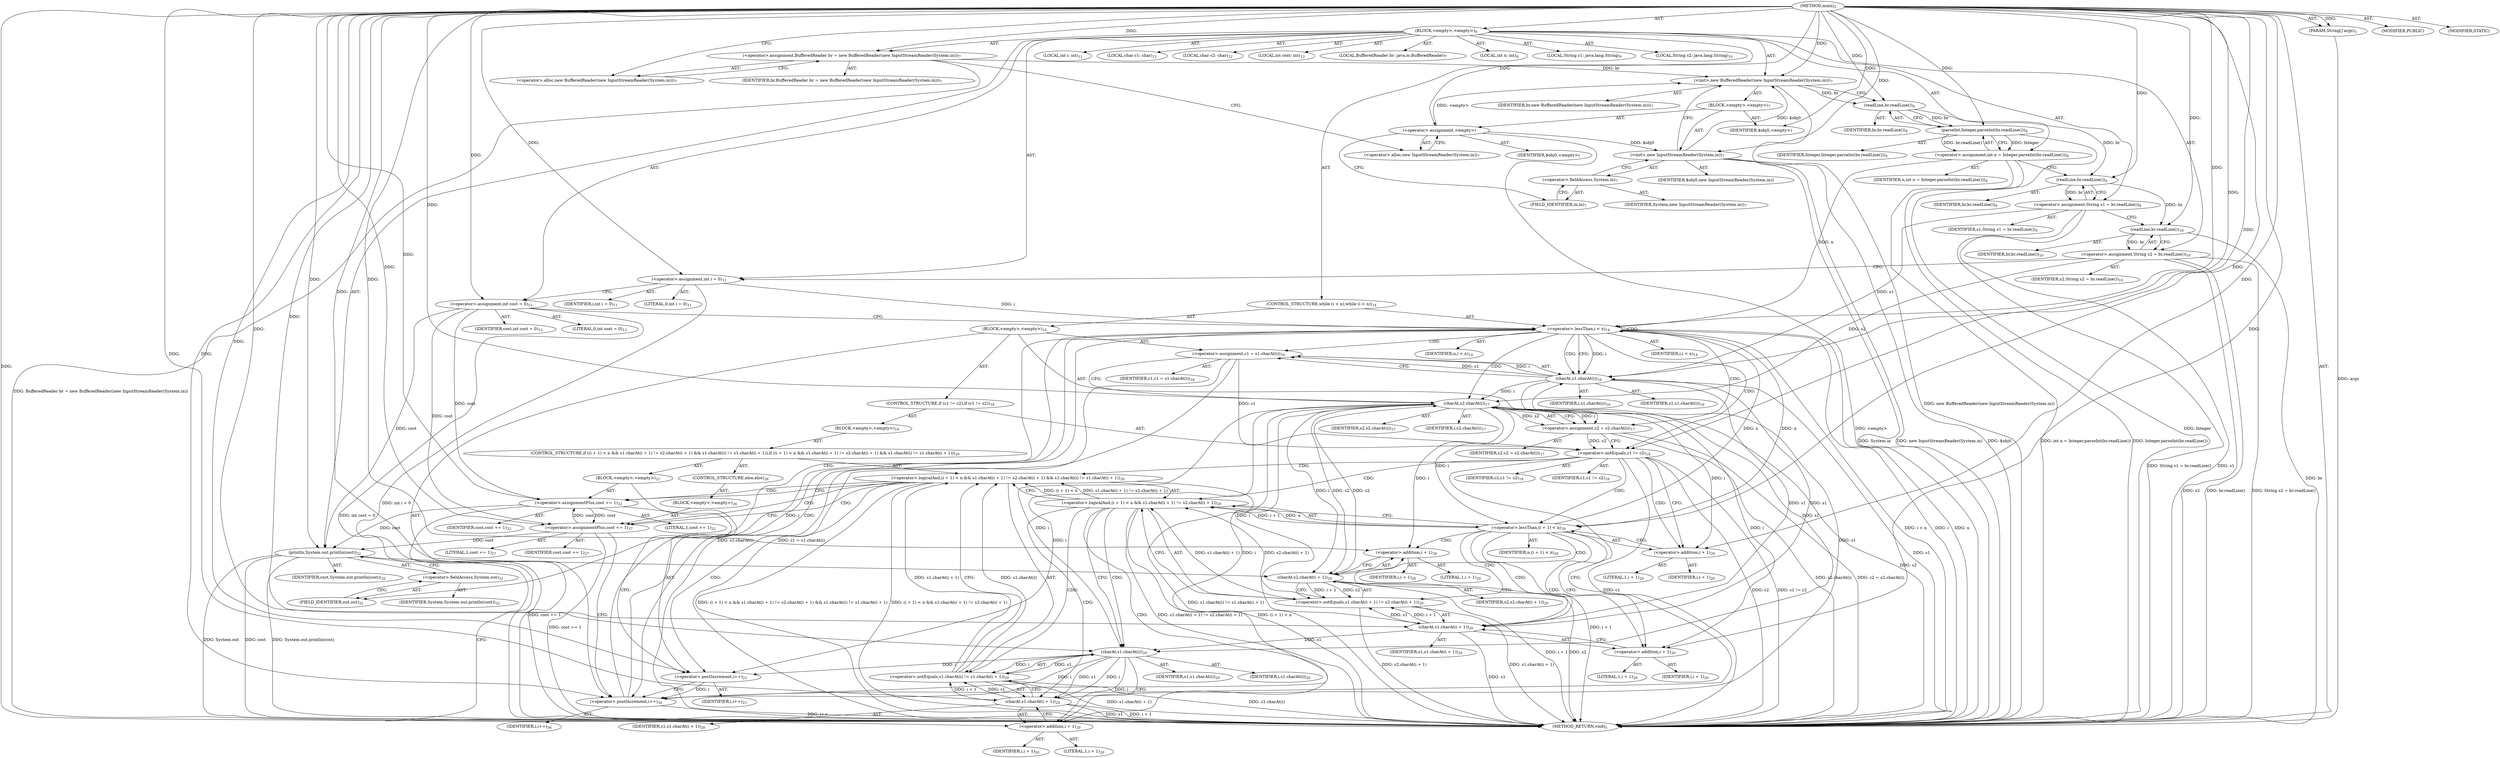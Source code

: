 digraph "main" {  
"19" [label = <(METHOD,main)<SUB>5</SUB>> ]
"20" [label = <(PARAM,String[] args)<SUB>5</SUB>> ]
"21" [label = <(BLOCK,&lt;empty&gt;,&lt;empty&gt;)<SUB>6</SUB>> ]
"4" [label = <(LOCAL,BufferedReader br: java.io.BufferedReader)<SUB>7</SUB>> ]
"22" [label = <(&lt;operator&gt;.assignment,BufferedReader br = new BufferedReader(new InputStreamReader(System.in)))<SUB>7</SUB>> ]
"23" [label = <(IDENTIFIER,br,BufferedReader br = new BufferedReader(new InputStreamReader(System.in)))<SUB>7</SUB>> ]
"24" [label = <(&lt;operator&gt;.alloc,new BufferedReader(new InputStreamReader(System.in)))<SUB>7</SUB>> ]
"25" [label = <(&lt;init&gt;,new BufferedReader(new InputStreamReader(System.in)))<SUB>7</SUB>> ]
"3" [label = <(IDENTIFIER,br,new BufferedReader(new InputStreamReader(System.in)))<SUB>7</SUB>> ]
"26" [label = <(BLOCK,&lt;empty&gt;,&lt;empty&gt;)<SUB>7</SUB>> ]
"27" [label = <(&lt;operator&gt;.assignment,&lt;empty&gt;)> ]
"28" [label = <(IDENTIFIER,$obj0,&lt;empty&gt;)> ]
"29" [label = <(&lt;operator&gt;.alloc,new InputStreamReader(System.in))<SUB>7</SUB>> ]
"30" [label = <(&lt;init&gt;,new InputStreamReader(System.in))<SUB>7</SUB>> ]
"31" [label = <(IDENTIFIER,$obj0,new InputStreamReader(System.in))> ]
"32" [label = <(&lt;operator&gt;.fieldAccess,System.in)<SUB>7</SUB>> ]
"33" [label = <(IDENTIFIER,System,new InputStreamReader(System.in))<SUB>7</SUB>> ]
"34" [label = <(FIELD_IDENTIFIER,in,in)<SUB>7</SUB>> ]
"35" [label = <(IDENTIFIER,$obj0,&lt;empty&gt;)> ]
"36" [label = <(LOCAL,int n: int)<SUB>8</SUB>> ]
"37" [label = <(&lt;operator&gt;.assignment,int n = Integer.parseInt(br.readLine()))<SUB>8</SUB>> ]
"38" [label = <(IDENTIFIER,n,int n = Integer.parseInt(br.readLine()))<SUB>8</SUB>> ]
"39" [label = <(parseInt,Integer.parseInt(br.readLine()))<SUB>8</SUB>> ]
"40" [label = <(IDENTIFIER,Integer,Integer.parseInt(br.readLine()))<SUB>8</SUB>> ]
"41" [label = <(readLine,br.readLine())<SUB>8</SUB>> ]
"42" [label = <(IDENTIFIER,br,br.readLine())<SUB>8</SUB>> ]
"43" [label = <(LOCAL,String s1: java.lang.String)<SUB>9</SUB>> ]
"44" [label = <(&lt;operator&gt;.assignment,String s1 = br.readLine())<SUB>9</SUB>> ]
"45" [label = <(IDENTIFIER,s1,String s1 = br.readLine())<SUB>9</SUB>> ]
"46" [label = <(readLine,br.readLine())<SUB>9</SUB>> ]
"47" [label = <(IDENTIFIER,br,br.readLine())<SUB>9</SUB>> ]
"48" [label = <(LOCAL,String s2: java.lang.String)<SUB>10</SUB>> ]
"49" [label = <(&lt;operator&gt;.assignment,String s2 = br.readLine())<SUB>10</SUB>> ]
"50" [label = <(IDENTIFIER,s2,String s2 = br.readLine())<SUB>10</SUB>> ]
"51" [label = <(readLine,br.readLine())<SUB>10</SUB>> ]
"52" [label = <(IDENTIFIER,br,br.readLine())<SUB>10</SUB>> ]
"53" [label = <(LOCAL,int i: int)<SUB>11</SUB>> ]
"54" [label = <(&lt;operator&gt;.assignment,int i = 0)<SUB>11</SUB>> ]
"55" [label = <(IDENTIFIER,i,int i = 0)<SUB>11</SUB>> ]
"56" [label = <(LITERAL,0,int i = 0)<SUB>11</SUB>> ]
"57" [label = <(LOCAL,char c1: char)<SUB>12</SUB>> ]
"58" [label = <(LOCAL,char c2: char)<SUB>12</SUB>> ]
"59" [label = <(LOCAL,int cost: int)<SUB>13</SUB>> ]
"60" [label = <(&lt;operator&gt;.assignment,int cost = 0)<SUB>13</SUB>> ]
"61" [label = <(IDENTIFIER,cost,int cost = 0)<SUB>13</SUB>> ]
"62" [label = <(LITERAL,0,int cost = 0)<SUB>13</SUB>> ]
"63" [label = <(CONTROL_STRUCTURE,while (i &lt; n),while (i &lt; n))<SUB>14</SUB>> ]
"64" [label = <(&lt;operator&gt;.lessThan,i &lt; n)<SUB>14</SUB>> ]
"65" [label = <(IDENTIFIER,i,i &lt; n)<SUB>14</SUB>> ]
"66" [label = <(IDENTIFIER,n,i &lt; n)<SUB>14</SUB>> ]
"67" [label = <(BLOCK,&lt;empty&gt;,&lt;empty&gt;)<SUB>15</SUB>> ]
"68" [label = <(&lt;operator&gt;.assignment,c1 = s1.charAt(i))<SUB>16</SUB>> ]
"69" [label = <(IDENTIFIER,c1,c1 = s1.charAt(i))<SUB>16</SUB>> ]
"70" [label = <(charAt,s1.charAt(i))<SUB>16</SUB>> ]
"71" [label = <(IDENTIFIER,s1,s1.charAt(i))<SUB>16</SUB>> ]
"72" [label = <(IDENTIFIER,i,s1.charAt(i))<SUB>16</SUB>> ]
"73" [label = <(&lt;operator&gt;.assignment,c2 = s2.charAt(i))<SUB>17</SUB>> ]
"74" [label = <(IDENTIFIER,c2,c2 = s2.charAt(i))<SUB>17</SUB>> ]
"75" [label = <(charAt,s2.charAt(i))<SUB>17</SUB>> ]
"76" [label = <(IDENTIFIER,s2,s2.charAt(i))<SUB>17</SUB>> ]
"77" [label = <(IDENTIFIER,i,s2.charAt(i))<SUB>17</SUB>> ]
"78" [label = <(CONTROL_STRUCTURE,if (c1 != c2),if (c1 != c2))<SUB>18</SUB>> ]
"79" [label = <(&lt;operator&gt;.notEquals,c1 != c2)<SUB>18</SUB>> ]
"80" [label = <(IDENTIFIER,c1,c1 != c2)<SUB>18</SUB>> ]
"81" [label = <(IDENTIFIER,c2,c1 != c2)<SUB>18</SUB>> ]
"82" [label = <(BLOCK,&lt;empty&gt;,&lt;empty&gt;)<SUB>19</SUB>> ]
"83" [label = <(CONTROL_STRUCTURE,if ((i + 1) &lt; n &amp;&amp; s1.charAt(i + 1) != s2.charAt(i + 1) &amp;&amp; s1.charAt(i) != s1.charAt(i + 1)),if ((i + 1) &lt; n &amp;&amp; s1.charAt(i + 1) != s2.charAt(i + 1) &amp;&amp; s1.charAt(i) != s1.charAt(i + 1)))<SUB>20</SUB>> ]
"84" [label = <(&lt;operator&gt;.logicalAnd,(i + 1) &lt; n &amp;&amp; s1.charAt(i + 1) != s2.charAt(i + 1) &amp;&amp; s1.charAt(i) != s1.charAt(i + 1))<SUB>20</SUB>> ]
"85" [label = <(&lt;operator&gt;.logicalAnd,(i + 1) &lt; n &amp;&amp; s1.charAt(i + 1) != s2.charAt(i + 1))<SUB>20</SUB>> ]
"86" [label = <(&lt;operator&gt;.lessThan,(i + 1) &lt; n)<SUB>20</SUB>> ]
"87" [label = <(&lt;operator&gt;.addition,i + 1)<SUB>20</SUB>> ]
"88" [label = <(IDENTIFIER,i,i + 1)<SUB>20</SUB>> ]
"89" [label = <(LITERAL,1,i + 1)<SUB>20</SUB>> ]
"90" [label = <(IDENTIFIER,n,(i + 1) &lt; n)<SUB>20</SUB>> ]
"91" [label = <(&lt;operator&gt;.notEquals,s1.charAt(i + 1) != s2.charAt(i + 1))<SUB>20</SUB>> ]
"92" [label = <(charAt,s1.charAt(i + 1))<SUB>20</SUB>> ]
"93" [label = <(IDENTIFIER,s1,s1.charAt(i + 1))<SUB>20</SUB>> ]
"94" [label = <(&lt;operator&gt;.addition,i + 1)<SUB>20</SUB>> ]
"95" [label = <(IDENTIFIER,i,i + 1)<SUB>20</SUB>> ]
"96" [label = <(LITERAL,1,i + 1)<SUB>20</SUB>> ]
"97" [label = <(charAt,s2.charAt(i + 1))<SUB>20</SUB>> ]
"98" [label = <(IDENTIFIER,s2,s2.charAt(i + 1))<SUB>20</SUB>> ]
"99" [label = <(&lt;operator&gt;.addition,i + 1)<SUB>20</SUB>> ]
"100" [label = <(IDENTIFIER,i,i + 1)<SUB>20</SUB>> ]
"101" [label = <(LITERAL,1,i + 1)<SUB>20</SUB>> ]
"102" [label = <(&lt;operator&gt;.notEquals,s1.charAt(i) != s1.charAt(i + 1))<SUB>20</SUB>> ]
"103" [label = <(charAt,s1.charAt(i))<SUB>20</SUB>> ]
"104" [label = <(IDENTIFIER,s1,s1.charAt(i))<SUB>20</SUB>> ]
"105" [label = <(IDENTIFIER,i,s1.charAt(i))<SUB>20</SUB>> ]
"106" [label = <(charAt,s1.charAt(i + 1))<SUB>20</SUB>> ]
"107" [label = <(IDENTIFIER,s1,s1.charAt(i + 1))<SUB>20</SUB>> ]
"108" [label = <(&lt;operator&gt;.addition,i + 1)<SUB>20</SUB>> ]
"109" [label = <(IDENTIFIER,i,i + 1)<SUB>20</SUB>> ]
"110" [label = <(LITERAL,1,i + 1)<SUB>20</SUB>> ]
"111" [label = <(BLOCK,&lt;empty&gt;,&lt;empty&gt;)<SUB>21</SUB>> ]
"112" [label = <(&lt;operator&gt;.assignmentPlus,cost += 1)<SUB>22</SUB>> ]
"113" [label = <(IDENTIFIER,cost,cost += 1)<SUB>22</SUB>> ]
"114" [label = <(LITERAL,1,cost += 1)<SUB>22</SUB>> ]
"115" [label = <(&lt;operator&gt;.postIncrement,i++)<SUB>23</SUB>> ]
"116" [label = <(IDENTIFIER,i,i++)<SUB>23</SUB>> ]
"117" [label = <(CONTROL_STRUCTURE,else,else)<SUB>26</SUB>> ]
"118" [label = <(BLOCK,&lt;empty&gt;,&lt;empty&gt;)<SUB>26</SUB>> ]
"119" [label = <(&lt;operator&gt;.assignmentPlus,cost += 1)<SUB>27</SUB>> ]
"120" [label = <(IDENTIFIER,cost,cost += 1)<SUB>27</SUB>> ]
"121" [label = <(LITERAL,1,cost += 1)<SUB>27</SUB>> ]
"122" [label = <(&lt;operator&gt;.postIncrement,i++)<SUB>30</SUB>> ]
"123" [label = <(IDENTIFIER,i,i++)<SUB>30</SUB>> ]
"124" [label = <(println,System.out.println(cost))<SUB>32</SUB>> ]
"125" [label = <(&lt;operator&gt;.fieldAccess,System.out)<SUB>32</SUB>> ]
"126" [label = <(IDENTIFIER,System,System.out.println(cost))<SUB>32</SUB>> ]
"127" [label = <(FIELD_IDENTIFIER,out,out)<SUB>32</SUB>> ]
"128" [label = <(IDENTIFIER,cost,System.out.println(cost))<SUB>32</SUB>> ]
"129" [label = <(MODIFIER,PUBLIC)> ]
"130" [label = <(MODIFIER,STATIC)> ]
"131" [label = <(METHOD_RETURN,void)<SUB>5</SUB>> ]
  "19" -> "20"  [ label = "AST: "] 
  "19" -> "21"  [ label = "AST: "] 
  "19" -> "129"  [ label = "AST: "] 
  "19" -> "130"  [ label = "AST: "] 
  "19" -> "131"  [ label = "AST: "] 
  "21" -> "4"  [ label = "AST: "] 
  "21" -> "22"  [ label = "AST: "] 
  "21" -> "25"  [ label = "AST: "] 
  "21" -> "36"  [ label = "AST: "] 
  "21" -> "37"  [ label = "AST: "] 
  "21" -> "43"  [ label = "AST: "] 
  "21" -> "44"  [ label = "AST: "] 
  "21" -> "48"  [ label = "AST: "] 
  "21" -> "49"  [ label = "AST: "] 
  "21" -> "53"  [ label = "AST: "] 
  "21" -> "54"  [ label = "AST: "] 
  "21" -> "57"  [ label = "AST: "] 
  "21" -> "58"  [ label = "AST: "] 
  "21" -> "59"  [ label = "AST: "] 
  "21" -> "60"  [ label = "AST: "] 
  "21" -> "63"  [ label = "AST: "] 
  "21" -> "124"  [ label = "AST: "] 
  "22" -> "23"  [ label = "AST: "] 
  "22" -> "24"  [ label = "AST: "] 
  "25" -> "3"  [ label = "AST: "] 
  "25" -> "26"  [ label = "AST: "] 
  "26" -> "27"  [ label = "AST: "] 
  "26" -> "30"  [ label = "AST: "] 
  "26" -> "35"  [ label = "AST: "] 
  "27" -> "28"  [ label = "AST: "] 
  "27" -> "29"  [ label = "AST: "] 
  "30" -> "31"  [ label = "AST: "] 
  "30" -> "32"  [ label = "AST: "] 
  "32" -> "33"  [ label = "AST: "] 
  "32" -> "34"  [ label = "AST: "] 
  "37" -> "38"  [ label = "AST: "] 
  "37" -> "39"  [ label = "AST: "] 
  "39" -> "40"  [ label = "AST: "] 
  "39" -> "41"  [ label = "AST: "] 
  "41" -> "42"  [ label = "AST: "] 
  "44" -> "45"  [ label = "AST: "] 
  "44" -> "46"  [ label = "AST: "] 
  "46" -> "47"  [ label = "AST: "] 
  "49" -> "50"  [ label = "AST: "] 
  "49" -> "51"  [ label = "AST: "] 
  "51" -> "52"  [ label = "AST: "] 
  "54" -> "55"  [ label = "AST: "] 
  "54" -> "56"  [ label = "AST: "] 
  "60" -> "61"  [ label = "AST: "] 
  "60" -> "62"  [ label = "AST: "] 
  "63" -> "64"  [ label = "AST: "] 
  "63" -> "67"  [ label = "AST: "] 
  "64" -> "65"  [ label = "AST: "] 
  "64" -> "66"  [ label = "AST: "] 
  "67" -> "68"  [ label = "AST: "] 
  "67" -> "73"  [ label = "AST: "] 
  "67" -> "78"  [ label = "AST: "] 
  "67" -> "122"  [ label = "AST: "] 
  "68" -> "69"  [ label = "AST: "] 
  "68" -> "70"  [ label = "AST: "] 
  "70" -> "71"  [ label = "AST: "] 
  "70" -> "72"  [ label = "AST: "] 
  "73" -> "74"  [ label = "AST: "] 
  "73" -> "75"  [ label = "AST: "] 
  "75" -> "76"  [ label = "AST: "] 
  "75" -> "77"  [ label = "AST: "] 
  "78" -> "79"  [ label = "AST: "] 
  "78" -> "82"  [ label = "AST: "] 
  "79" -> "80"  [ label = "AST: "] 
  "79" -> "81"  [ label = "AST: "] 
  "82" -> "83"  [ label = "AST: "] 
  "83" -> "84"  [ label = "AST: "] 
  "83" -> "111"  [ label = "AST: "] 
  "83" -> "117"  [ label = "AST: "] 
  "84" -> "85"  [ label = "AST: "] 
  "84" -> "102"  [ label = "AST: "] 
  "85" -> "86"  [ label = "AST: "] 
  "85" -> "91"  [ label = "AST: "] 
  "86" -> "87"  [ label = "AST: "] 
  "86" -> "90"  [ label = "AST: "] 
  "87" -> "88"  [ label = "AST: "] 
  "87" -> "89"  [ label = "AST: "] 
  "91" -> "92"  [ label = "AST: "] 
  "91" -> "97"  [ label = "AST: "] 
  "92" -> "93"  [ label = "AST: "] 
  "92" -> "94"  [ label = "AST: "] 
  "94" -> "95"  [ label = "AST: "] 
  "94" -> "96"  [ label = "AST: "] 
  "97" -> "98"  [ label = "AST: "] 
  "97" -> "99"  [ label = "AST: "] 
  "99" -> "100"  [ label = "AST: "] 
  "99" -> "101"  [ label = "AST: "] 
  "102" -> "103"  [ label = "AST: "] 
  "102" -> "106"  [ label = "AST: "] 
  "103" -> "104"  [ label = "AST: "] 
  "103" -> "105"  [ label = "AST: "] 
  "106" -> "107"  [ label = "AST: "] 
  "106" -> "108"  [ label = "AST: "] 
  "108" -> "109"  [ label = "AST: "] 
  "108" -> "110"  [ label = "AST: "] 
  "111" -> "112"  [ label = "AST: "] 
  "111" -> "115"  [ label = "AST: "] 
  "112" -> "113"  [ label = "AST: "] 
  "112" -> "114"  [ label = "AST: "] 
  "115" -> "116"  [ label = "AST: "] 
  "117" -> "118"  [ label = "AST: "] 
  "118" -> "119"  [ label = "AST: "] 
  "119" -> "120"  [ label = "AST: "] 
  "119" -> "121"  [ label = "AST: "] 
  "122" -> "123"  [ label = "AST: "] 
  "124" -> "125"  [ label = "AST: "] 
  "124" -> "128"  [ label = "AST: "] 
  "125" -> "126"  [ label = "AST: "] 
  "125" -> "127"  [ label = "AST: "] 
  "22" -> "29"  [ label = "CFG: "] 
  "25" -> "41"  [ label = "CFG: "] 
  "37" -> "46"  [ label = "CFG: "] 
  "44" -> "51"  [ label = "CFG: "] 
  "49" -> "54"  [ label = "CFG: "] 
  "54" -> "60"  [ label = "CFG: "] 
  "60" -> "64"  [ label = "CFG: "] 
  "124" -> "131"  [ label = "CFG: "] 
  "24" -> "22"  [ label = "CFG: "] 
  "39" -> "37"  [ label = "CFG: "] 
  "46" -> "44"  [ label = "CFG: "] 
  "51" -> "49"  [ label = "CFG: "] 
  "64" -> "70"  [ label = "CFG: "] 
  "64" -> "127"  [ label = "CFG: "] 
  "125" -> "124"  [ label = "CFG: "] 
  "27" -> "34"  [ label = "CFG: "] 
  "30" -> "25"  [ label = "CFG: "] 
  "41" -> "39"  [ label = "CFG: "] 
  "68" -> "75"  [ label = "CFG: "] 
  "73" -> "79"  [ label = "CFG: "] 
  "122" -> "64"  [ label = "CFG: "] 
  "127" -> "125"  [ label = "CFG: "] 
  "29" -> "27"  [ label = "CFG: "] 
  "32" -> "30"  [ label = "CFG: "] 
  "70" -> "68"  [ label = "CFG: "] 
  "75" -> "73"  [ label = "CFG: "] 
  "79" -> "87"  [ label = "CFG: "] 
  "79" -> "122"  [ label = "CFG: "] 
  "34" -> "32"  [ label = "CFG: "] 
  "84" -> "112"  [ label = "CFG: "] 
  "84" -> "119"  [ label = "CFG: "] 
  "85" -> "84"  [ label = "CFG: "] 
  "85" -> "103"  [ label = "CFG: "] 
  "102" -> "84"  [ label = "CFG: "] 
  "112" -> "115"  [ label = "CFG: "] 
  "115" -> "122"  [ label = "CFG: "] 
  "86" -> "85"  [ label = "CFG: "] 
  "86" -> "94"  [ label = "CFG: "] 
  "91" -> "85"  [ label = "CFG: "] 
  "103" -> "108"  [ label = "CFG: "] 
  "106" -> "102"  [ label = "CFG: "] 
  "119" -> "122"  [ label = "CFG: "] 
  "87" -> "86"  [ label = "CFG: "] 
  "92" -> "99"  [ label = "CFG: "] 
  "97" -> "91"  [ label = "CFG: "] 
  "108" -> "106"  [ label = "CFG: "] 
  "94" -> "92"  [ label = "CFG: "] 
  "99" -> "97"  [ label = "CFG: "] 
  "19" -> "24"  [ label = "CFG: "] 
  "20" -> "131"  [ label = "DDG: args"] 
  "22" -> "131"  [ label = "DDG: BufferedReader br = new BufferedReader(new InputStreamReader(System.in))"] 
  "27" -> "131"  [ label = "DDG: &lt;empty&gt;"] 
  "30" -> "131"  [ label = "DDG: $obj0"] 
  "30" -> "131"  [ label = "DDG: System.in"] 
  "30" -> "131"  [ label = "DDG: new InputStreamReader(System.in)"] 
  "25" -> "131"  [ label = "DDG: new BufferedReader(new InputStreamReader(System.in))"] 
  "37" -> "131"  [ label = "DDG: Integer.parseInt(br.readLine())"] 
  "37" -> "131"  [ label = "DDG: int n = Integer.parseInt(br.readLine())"] 
  "44" -> "131"  [ label = "DDG: s1"] 
  "44" -> "131"  [ label = "DDG: String s1 = br.readLine()"] 
  "49" -> "131"  [ label = "DDG: s2"] 
  "51" -> "131"  [ label = "DDG: br"] 
  "49" -> "131"  [ label = "DDG: br.readLine()"] 
  "49" -> "131"  [ label = "DDG: String s2 = br.readLine()"] 
  "54" -> "131"  [ label = "DDG: int i = 0"] 
  "60" -> "131"  [ label = "DDG: int cost = 0"] 
  "64" -> "131"  [ label = "DDG: i"] 
  "64" -> "131"  [ label = "DDG: n"] 
  "64" -> "131"  [ label = "DDG: i &lt; n"] 
  "124" -> "131"  [ label = "DDG: System.out"] 
  "124" -> "131"  [ label = "DDG: cost"] 
  "124" -> "131"  [ label = "DDG: System.out.println(cost)"] 
  "70" -> "131"  [ label = "DDG: s1"] 
  "68" -> "131"  [ label = "DDG: s1.charAt(i)"] 
  "68" -> "131"  [ label = "DDG: c1 = s1.charAt(i)"] 
  "75" -> "131"  [ label = "DDG: s2"] 
  "73" -> "131"  [ label = "DDG: s2.charAt(i)"] 
  "73" -> "131"  [ label = "DDG: c2 = s2.charAt(i)"] 
  "79" -> "131"  [ label = "DDG: c1"] 
  "79" -> "131"  [ label = "DDG: c2"] 
  "79" -> "131"  [ label = "DDG: c1 != c2"] 
  "86" -> "131"  [ label = "DDG: i + 1"] 
  "85" -> "131"  [ label = "DDG: (i + 1) &lt; n"] 
  "92" -> "131"  [ label = "DDG: s1"] 
  "91" -> "131"  [ label = "DDG: s1.charAt(i + 1)"] 
  "97" -> "131"  [ label = "DDG: s2"] 
  "97" -> "131"  [ label = "DDG: i + 1"] 
  "91" -> "131"  [ label = "DDG: s2.charAt(i + 1)"] 
  "85" -> "131"  [ label = "DDG: s1.charAt(i + 1) != s2.charAt(i + 1)"] 
  "84" -> "131"  [ label = "DDG: (i + 1) &lt; n &amp;&amp; s1.charAt(i + 1) != s2.charAt(i + 1)"] 
  "102" -> "131"  [ label = "DDG: s1.charAt(i)"] 
  "106" -> "131"  [ label = "DDG: s1"] 
  "106" -> "131"  [ label = "DDG: i + 1"] 
  "102" -> "131"  [ label = "DDG: s1.charAt(i + 1)"] 
  "84" -> "131"  [ label = "DDG: s1.charAt(i) != s1.charAt(i + 1)"] 
  "84" -> "131"  [ label = "DDG: (i + 1) &lt; n &amp;&amp; s1.charAt(i + 1) != s2.charAt(i + 1) &amp;&amp; s1.charAt(i) != s1.charAt(i + 1)"] 
  "119" -> "131"  [ label = "DDG: cost += 1"] 
  "112" -> "131"  [ label = "DDG: cost += 1"] 
  "122" -> "131"  [ label = "DDG: i++"] 
  "39" -> "131"  [ label = "DDG: Integer"] 
  "19" -> "20"  [ label = "DDG: "] 
  "19" -> "22"  [ label = "DDG: "] 
  "39" -> "37"  [ label = "DDG: Integer"] 
  "39" -> "37"  [ label = "DDG: br.readLine()"] 
  "46" -> "44"  [ label = "DDG: br"] 
  "51" -> "49"  [ label = "DDG: br"] 
  "19" -> "54"  [ label = "DDG: "] 
  "19" -> "60"  [ label = "DDG: "] 
  "22" -> "25"  [ label = "DDG: br"] 
  "19" -> "25"  [ label = "DDG: "] 
  "27" -> "25"  [ label = "DDG: &lt;empty&gt;"] 
  "30" -> "25"  [ label = "DDG: $obj0"] 
  "60" -> "124"  [ label = "DDG: cost"] 
  "119" -> "124"  [ label = "DDG: cost"] 
  "112" -> "124"  [ label = "DDG: cost"] 
  "19" -> "124"  [ label = "DDG: "] 
  "19" -> "27"  [ label = "DDG: "] 
  "19" -> "35"  [ label = "DDG: "] 
  "19" -> "39"  [ label = "DDG: "] 
  "41" -> "39"  [ label = "DDG: br"] 
  "41" -> "46"  [ label = "DDG: br"] 
  "19" -> "46"  [ label = "DDG: "] 
  "46" -> "51"  [ label = "DDG: br"] 
  "19" -> "51"  [ label = "DDG: "] 
  "54" -> "64"  [ label = "DDG: i"] 
  "122" -> "64"  [ label = "DDG: i"] 
  "19" -> "64"  [ label = "DDG: "] 
  "37" -> "64"  [ label = "DDG: n"] 
  "86" -> "64"  [ label = "DDG: n"] 
  "70" -> "68"  [ label = "DDG: s1"] 
  "70" -> "68"  [ label = "DDG: i"] 
  "75" -> "73"  [ label = "DDG: s2"] 
  "75" -> "73"  [ label = "DDG: i"] 
  "27" -> "30"  [ label = "DDG: $obj0"] 
  "19" -> "30"  [ label = "DDG: "] 
  "25" -> "41"  [ label = "DDG: br"] 
  "19" -> "41"  [ label = "DDG: "] 
  "75" -> "122"  [ label = "DDG: i"] 
  "115" -> "122"  [ label = "DDG: i"] 
  "19" -> "122"  [ label = "DDG: "] 
  "103" -> "122"  [ label = "DDG: i"] 
  "44" -> "70"  [ label = "DDG: s1"] 
  "92" -> "70"  [ label = "DDG: s1"] 
  "106" -> "70"  [ label = "DDG: s1"] 
  "19" -> "70"  [ label = "DDG: "] 
  "64" -> "70"  [ label = "DDG: i"] 
  "49" -> "75"  [ label = "DDG: s2"] 
  "97" -> "75"  [ label = "DDG: s2"] 
  "19" -> "75"  [ label = "DDG: "] 
  "70" -> "75"  [ label = "DDG: i"] 
  "68" -> "79"  [ label = "DDG: c1"] 
  "19" -> "79"  [ label = "DDG: "] 
  "73" -> "79"  [ label = "DDG: c2"] 
  "85" -> "84"  [ label = "DDG: (i + 1) &lt; n"] 
  "85" -> "84"  [ label = "DDG: s1.charAt(i + 1) != s2.charAt(i + 1)"] 
  "102" -> "84"  [ label = "DDG: s1.charAt(i)"] 
  "102" -> "84"  [ label = "DDG: s1.charAt(i + 1)"] 
  "19" -> "112"  [ label = "DDG: "] 
  "86" -> "85"  [ label = "DDG: i + 1"] 
  "86" -> "85"  [ label = "DDG: n"] 
  "91" -> "85"  [ label = "DDG: s1.charAt(i + 1)"] 
  "91" -> "85"  [ label = "DDG: s2.charAt(i + 1)"] 
  "103" -> "102"  [ label = "DDG: s1"] 
  "103" -> "102"  [ label = "DDG: i"] 
  "106" -> "102"  [ label = "DDG: s1"] 
  "106" -> "102"  [ label = "DDG: i + 1"] 
  "60" -> "112"  [ label = "DDG: cost"] 
  "119" -> "112"  [ label = "DDG: cost"] 
  "19" -> "115"  [ label = "DDG: "] 
  "75" -> "115"  [ label = "DDG: i"] 
  "103" -> "115"  [ label = "DDG: i"] 
  "19" -> "119"  [ label = "DDG: "] 
  "75" -> "86"  [ label = "DDG: i"] 
  "19" -> "86"  [ label = "DDG: "] 
  "64" -> "86"  [ label = "DDG: n"] 
  "92" -> "91"  [ label = "DDG: s1"] 
  "92" -> "91"  [ label = "DDG: i + 1"] 
  "97" -> "91"  [ label = "DDG: s2"] 
  "97" -> "91"  [ label = "DDG: i + 1"] 
  "70" -> "103"  [ label = "DDG: s1"] 
  "92" -> "103"  [ label = "DDG: s1"] 
  "19" -> "103"  [ label = "DDG: "] 
  "75" -> "103"  [ label = "DDG: i"] 
  "103" -> "106"  [ label = "DDG: s1"] 
  "19" -> "106"  [ label = "DDG: "] 
  "103" -> "106"  [ label = "DDG: i"] 
  "60" -> "119"  [ label = "DDG: cost"] 
  "112" -> "119"  [ label = "DDG: cost"] 
  "75" -> "87"  [ label = "DDG: i"] 
  "19" -> "87"  [ label = "DDG: "] 
  "70" -> "92"  [ label = "DDG: s1"] 
  "19" -> "92"  [ label = "DDG: "] 
  "75" -> "92"  [ label = "DDG: i"] 
  "75" -> "97"  [ label = "DDG: s2"] 
  "19" -> "97"  [ label = "DDG: "] 
  "75" -> "97"  [ label = "DDG: i"] 
  "103" -> "108"  [ label = "DDG: i"] 
  "19" -> "108"  [ label = "DDG: "] 
  "19" -> "94"  [ label = "DDG: "] 
  "75" -> "94"  [ label = "DDG: i"] 
  "19" -> "99"  [ label = "DDG: "] 
  "75" -> "99"  [ label = "DDG: i"] 
  "64" -> "68"  [ label = "CDG: "] 
  "64" -> "73"  [ label = "CDG: "] 
  "64" -> "64"  [ label = "CDG: "] 
  "64" -> "75"  [ label = "CDG: "] 
  "64" -> "122"  [ label = "CDG: "] 
  "64" -> "79"  [ label = "CDG: "] 
  "64" -> "70"  [ label = "CDG: "] 
  "79" -> "84"  [ label = "CDG: "] 
  "79" -> "85"  [ label = "CDG: "] 
  "79" -> "87"  [ label = "CDG: "] 
  "79" -> "86"  [ label = "CDG: "] 
  "84" -> "115"  [ label = "CDG: "] 
  "84" -> "119"  [ label = "CDG: "] 
  "84" -> "112"  [ label = "CDG: "] 
  "85" -> "102"  [ label = "CDG: "] 
  "85" -> "103"  [ label = "CDG: "] 
  "85" -> "106"  [ label = "CDG: "] 
  "85" -> "108"  [ label = "CDG: "] 
  "86" -> "94"  [ label = "CDG: "] 
  "86" -> "99"  [ label = "CDG: "] 
  "86" -> "92"  [ label = "CDG: "] 
  "86" -> "97"  [ label = "CDG: "] 
  "86" -> "91"  [ label = "CDG: "] 
}
